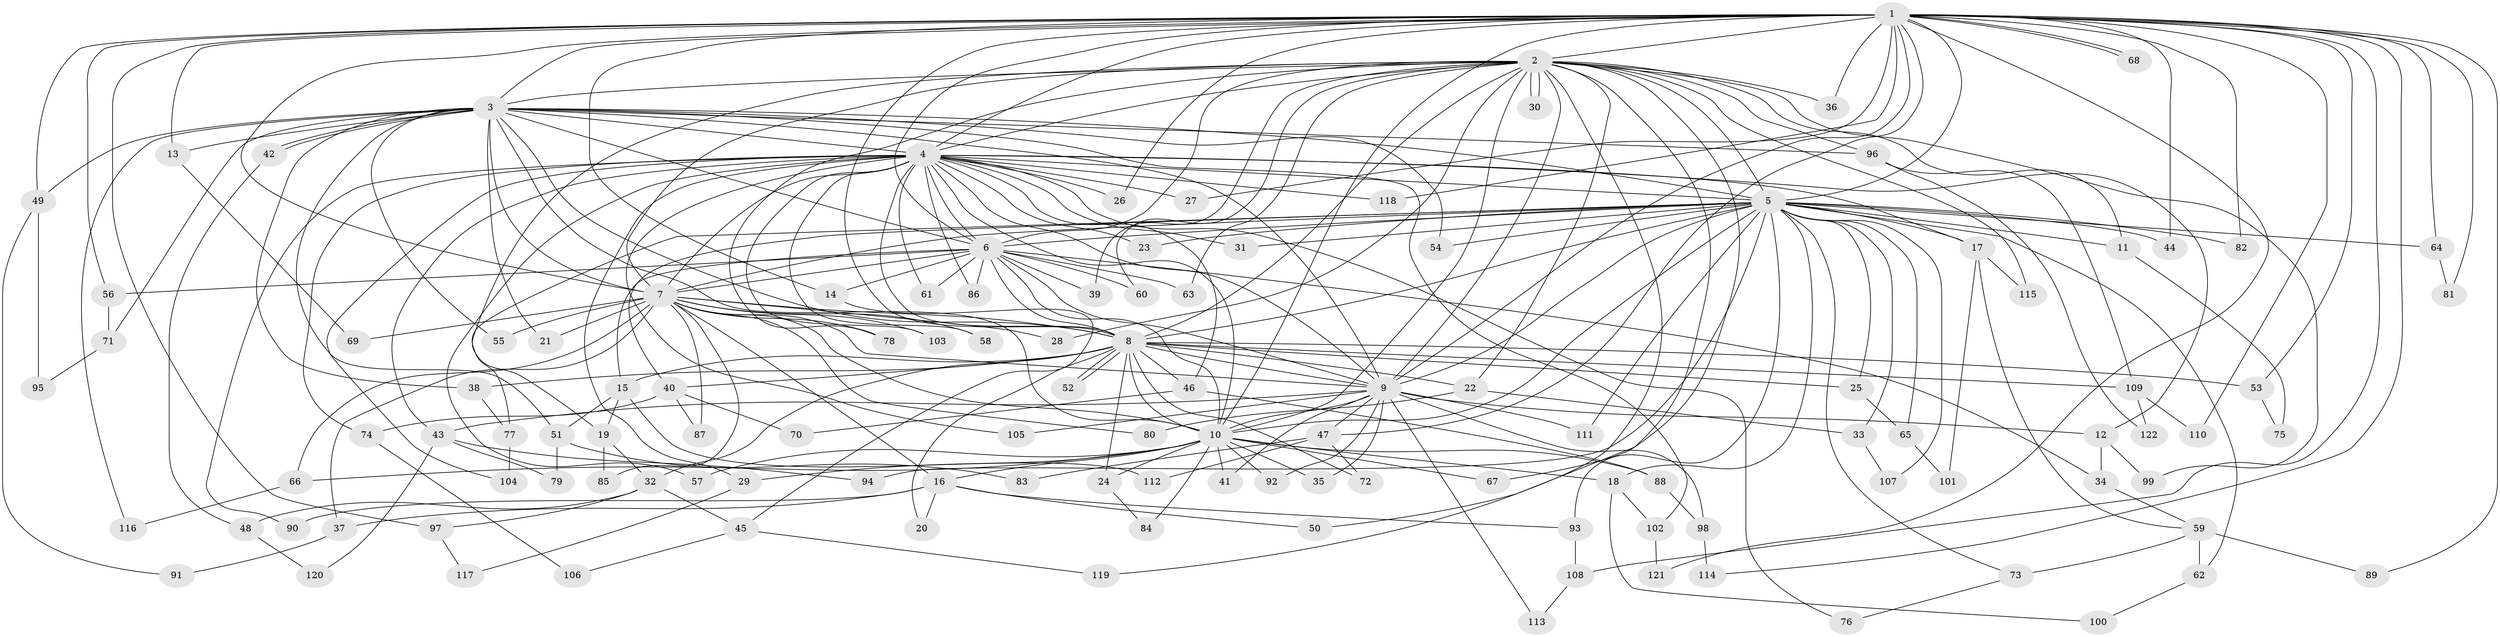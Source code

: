 // coarse degree distribution, {3: 0.2972972972972973, 28: 0.013513513513513514, 2: 0.2972972972972973, 26: 0.013513513513513514, 4: 0.10810810810810811, 22: 0.013513513513513514, 5: 0.10810810810810811, 1: 0.04054054054054054, 18: 0.04054054054054054, 14: 0.013513513513513514, 23: 0.013513513513513514, 20: 0.013513513513513514, 7: 0.013513513513513514, 17: 0.013513513513513514}
// Generated by graph-tools (version 1.1) at 2025/36/03/04/25 23:36:14]
// undirected, 122 vertices, 269 edges
graph export_dot {
  node [color=gray90,style=filled];
  1;
  2;
  3;
  4;
  5;
  6;
  7;
  8;
  9;
  10;
  11;
  12;
  13;
  14;
  15;
  16;
  17;
  18;
  19;
  20;
  21;
  22;
  23;
  24;
  25;
  26;
  27;
  28;
  29;
  30;
  31;
  32;
  33;
  34;
  35;
  36;
  37;
  38;
  39;
  40;
  41;
  42;
  43;
  44;
  45;
  46;
  47;
  48;
  49;
  50;
  51;
  52;
  53;
  54;
  55;
  56;
  57;
  58;
  59;
  60;
  61;
  62;
  63;
  64;
  65;
  66;
  67;
  68;
  69;
  70;
  71;
  72;
  73;
  74;
  75;
  76;
  77;
  78;
  79;
  80;
  81;
  82;
  83;
  84;
  85;
  86;
  87;
  88;
  89;
  90;
  91;
  92;
  93;
  94;
  95;
  96;
  97;
  98;
  99;
  100;
  101;
  102;
  103;
  104;
  105;
  106;
  107;
  108;
  109;
  110;
  111;
  112;
  113;
  114;
  115;
  116;
  117;
  118;
  119;
  120;
  121;
  122;
  1 -- 2;
  1 -- 3;
  1 -- 4;
  1 -- 5;
  1 -- 6;
  1 -- 7;
  1 -- 8;
  1 -- 9;
  1 -- 10;
  1 -- 13;
  1 -- 14;
  1 -- 26;
  1 -- 27;
  1 -- 36;
  1 -- 44;
  1 -- 47;
  1 -- 49;
  1 -- 53;
  1 -- 56;
  1 -- 64;
  1 -- 68;
  1 -- 68;
  1 -- 81;
  1 -- 82;
  1 -- 89;
  1 -- 97;
  1 -- 108;
  1 -- 110;
  1 -- 114;
  1 -- 118;
  1 -- 121;
  2 -- 3;
  2 -- 4;
  2 -- 5;
  2 -- 6;
  2 -- 7;
  2 -- 8;
  2 -- 9;
  2 -- 10;
  2 -- 11;
  2 -- 19;
  2 -- 22;
  2 -- 28;
  2 -- 30;
  2 -- 30;
  2 -- 36;
  2 -- 39;
  2 -- 50;
  2 -- 60;
  2 -- 63;
  2 -- 67;
  2 -- 78;
  2 -- 96;
  2 -- 99;
  2 -- 115;
  2 -- 119;
  3 -- 4;
  3 -- 5;
  3 -- 6;
  3 -- 7;
  3 -- 8;
  3 -- 9;
  3 -- 10;
  3 -- 13;
  3 -- 21;
  3 -- 38;
  3 -- 42;
  3 -- 42;
  3 -- 49;
  3 -- 51;
  3 -- 54;
  3 -- 55;
  3 -- 71;
  3 -- 96;
  3 -- 102;
  3 -- 116;
  4 -- 5;
  4 -- 6;
  4 -- 7;
  4 -- 8;
  4 -- 9;
  4 -- 10;
  4 -- 12;
  4 -- 17;
  4 -- 23;
  4 -- 26;
  4 -- 27;
  4 -- 29;
  4 -- 31;
  4 -- 43;
  4 -- 46;
  4 -- 57;
  4 -- 58;
  4 -- 61;
  4 -- 74;
  4 -- 76;
  4 -- 86;
  4 -- 90;
  4 -- 103;
  4 -- 104;
  4 -- 105;
  4 -- 118;
  5 -- 6;
  5 -- 7;
  5 -- 8;
  5 -- 9;
  5 -- 10;
  5 -- 11;
  5 -- 17;
  5 -- 18;
  5 -- 23;
  5 -- 25;
  5 -- 31;
  5 -- 33;
  5 -- 40;
  5 -- 44;
  5 -- 54;
  5 -- 62;
  5 -- 64;
  5 -- 65;
  5 -- 73;
  5 -- 77;
  5 -- 82;
  5 -- 93;
  5 -- 94;
  5 -- 107;
  5 -- 111;
  6 -- 7;
  6 -- 8;
  6 -- 9;
  6 -- 10;
  6 -- 14;
  6 -- 15;
  6 -- 34;
  6 -- 39;
  6 -- 56;
  6 -- 60;
  6 -- 61;
  6 -- 63;
  6 -- 86;
  7 -- 8;
  7 -- 9;
  7 -- 10;
  7 -- 16;
  7 -- 21;
  7 -- 28;
  7 -- 37;
  7 -- 55;
  7 -- 58;
  7 -- 66;
  7 -- 69;
  7 -- 78;
  7 -- 80;
  7 -- 85;
  7 -- 87;
  7 -- 103;
  8 -- 9;
  8 -- 10;
  8 -- 15;
  8 -- 20;
  8 -- 22;
  8 -- 24;
  8 -- 25;
  8 -- 32;
  8 -- 38;
  8 -- 40;
  8 -- 46;
  8 -- 52;
  8 -- 52;
  8 -- 53;
  8 -- 72;
  8 -- 109;
  9 -- 10;
  9 -- 12;
  9 -- 35;
  9 -- 41;
  9 -- 43;
  9 -- 47;
  9 -- 92;
  9 -- 98;
  9 -- 105;
  9 -- 111;
  9 -- 113;
  10 -- 16;
  10 -- 18;
  10 -- 24;
  10 -- 29;
  10 -- 35;
  10 -- 41;
  10 -- 57;
  10 -- 66;
  10 -- 67;
  10 -- 84;
  10 -- 88;
  10 -- 92;
  11 -- 75;
  12 -- 34;
  12 -- 99;
  13 -- 69;
  14 -- 45;
  15 -- 19;
  15 -- 51;
  15 -- 112;
  16 -- 20;
  16 -- 37;
  16 -- 50;
  16 -- 90;
  16 -- 93;
  17 -- 59;
  17 -- 101;
  17 -- 115;
  18 -- 100;
  18 -- 102;
  19 -- 32;
  19 -- 85;
  22 -- 33;
  22 -- 80;
  24 -- 84;
  25 -- 65;
  29 -- 117;
  32 -- 45;
  32 -- 48;
  32 -- 97;
  33 -- 107;
  34 -- 59;
  37 -- 91;
  38 -- 77;
  40 -- 70;
  40 -- 74;
  40 -- 87;
  42 -- 48;
  43 -- 79;
  43 -- 94;
  43 -- 120;
  45 -- 106;
  45 -- 119;
  46 -- 70;
  46 -- 88;
  47 -- 72;
  47 -- 83;
  47 -- 112;
  48 -- 120;
  49 -- 91;
  49 -- 95;
  51 -- 79;
  51 -- 83;
  53 -- 75;
  56 -- 71;
  59 -- 62;
  59 -- 73;
  59 -- 89;
  62 -- 100;
  64 -- 81;
  65 -- 101;
  66 -- 116;
  71 -- 95;
  73 -- 76;
  74 -- 106;
  77 -- 104;
  88 -- 98;
  93 -- 108;
  96 -- 109;
  96 -- 122;
  97 -- 117;
  98 -- 114;
  102 -- 121;
  108 -- 113;
  109 -- 110;
  109 -- 122;
}
